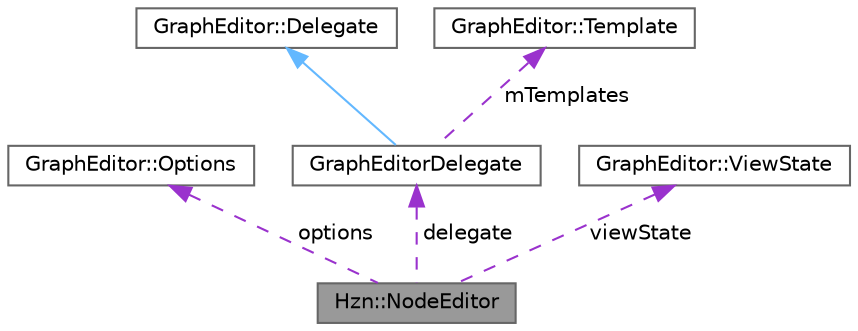 digraph "Hzn::NodeEditor"
{
 // LATEX_PDF_SIZE
  bgcolor="transparent";
  edge [fontname=Helvetica,fontsize=10,labelfontname=Helvetica,labelfontsize=10];
  node [fontname=Helvetica,fontsize=10,shape=box,height=0.2,width=0.4];
  Node1 [label="Hzn::NodeEditor",height=0.2,width=0.4,color="gray40", fillcolor="grey60", style="filled", fontcolor="black",tooltip=" "];
  Node2 -> Node1 [dir="back",color="darkorchid3",style="dashed",label=" options" ];
  Node2 [label="GraphEditor::Options",height=0.2,width=0.4,color="gray40", fillcolor="white", style="filled",URL="$struct_graph_editor_1_1_options.html",tooltip=" "];
  Node3 -> Node1 [dir="back",color="darkorchid3",style="dashed",label=" delegate" ];
  Node3 [label="GraphEditorDelegate",height=0.2,width=0.4,color="gray40", fillcolor="white", style="filled",URL="$struct_graph_editor_delegate.html",tooltip=" "];
  Node4 -> Node3 [dir="back",color="steelblue1",style="solid"];
  Node4 [label="GraphEditor::Delegate",height=0.2,width=0.4,color="gray40", fillcolor="white", style="filled",URL="$struct_graph_editor_1_1_delegate.html",tooltip=" "];
  Node5 -> Node3 [dir="back",color="darkorchid3",style="dashed",label=" mTemplates" ];
  Node5 [label="GraphEditor::Template",height=0.2,width=0.4,color="gray40", fillcolor="white", style="filled",URL="$struct_graph_editor_1_1_template.html",tooltip=" "];
  Node6 -> Node1 [dir="back",color="darkorchid3",style="dashed",label=" viewState" ];
  Node6 [label="GraphEditor::ViewState",height=0.2,width=0.4,color="gray40", fillcolor="white", style="filled",URL="$struct_graph_editor_1_1_view_state.html",tooltip=" "];
}
